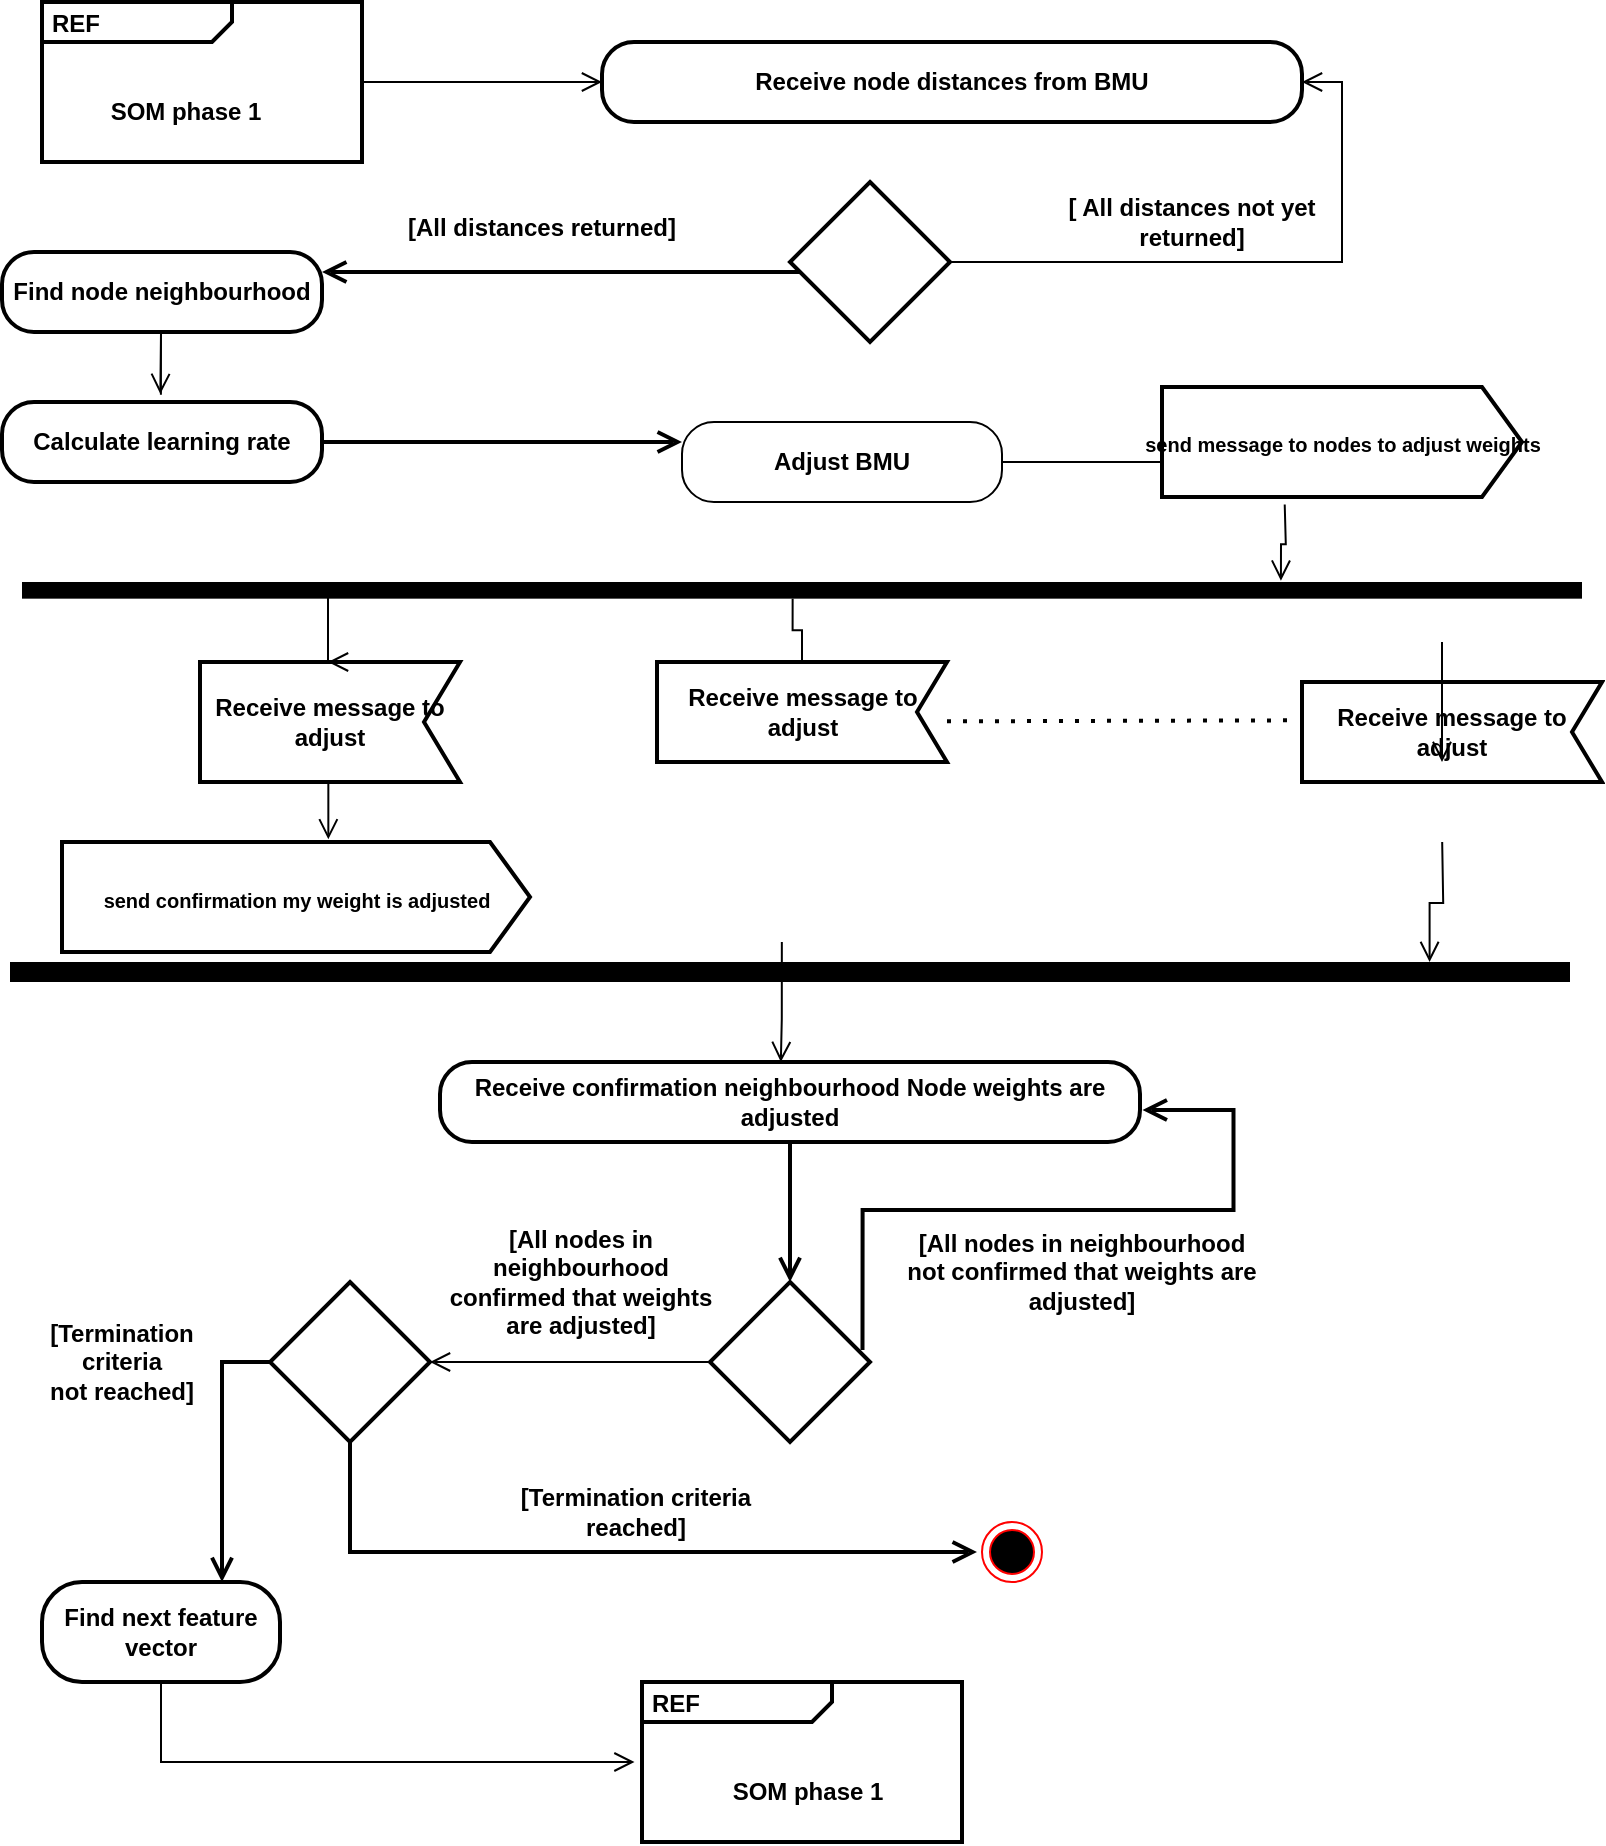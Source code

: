 <mxfile version="15.8.3" type="github">
  <diagram id="KT-87yykqK8TVKUzaxC3" name="Page-1">
    <mxGraphModel dx="1730" dy="-197" grid="1" gridSize="10" guides="1" tooltips="1" connect="1" arrows="1" fold="1" page="1" pageScale="1" pageWidth="827" pageHeight="1169" math="0" shadow="0">
      <root>
        <mxCell id="0" />
        <mxCell id="1" parent="0" />
        <mxCell id="LN7OU6Dx7ajpe7y_HlBM-2" value="" style="endArrow=none;dashed=1;html=1;dashPattern=1 3;strokeWidth=2;rounded=0;" parent="1" edge="1">
          <mxGeometry width="50" height="50" relative="1" as="geometry">
            <mxPoint x="492.5" y="1559.67" as="sourcePoint" />
            <mxPoint x="662.5" y="1559.17" as="targetPoint" />
          </mxGeometry>
        </mxCell>
        <mxCell id="LN7OU6Dx7ajpe7y_HlBM-18" value="&lt;b&gt;[All nodes in neighbourhood not confirmed that weights are adjusted]&lt;/b&gt;" style="text;html=1;strokeColor=none;fillColor=none;align=center;verticalAlign=middle;whiteSpace=wrap;rounded=0;labelBackgroundColor=#FFFFFF;" parent="1" vertex="1">
          <mxGeometry x="470" y="1820" width="180" height="30" as="geometry" />
        </mxCell>
        <mxCell id="LN7OU6Dx7ajpe7y_HlBM-20" value="&lt;b&gt;[Termination criteria reached]&lt;/b&gt;" style="text;html=1;strokeColor=none;fillColor=none;align=center;verticalAlign=middle;whiteSpace=wrap;rounded=0;labelBackgroundColor=#FFFFFF;" parent="1" vertex="1">
          <mxGeometry x="260" y="1940" width="154" height="30" as="geometry" />
        </mxCell>
        <mxCell id="LN7OU6Dx7ajpe7y_HlBM-23" value="" style="html=1;points=[];perimeter=orthogonalPerimeter;fillColor=#000000;strokeColor=none;direction=north;" parent="1" vertex="1">
          <mxGeometry x="30" y="1490" width="780" height="8.33" as="geometry" />
        </mxCell>
        <mxCell id="_mFUUYPiHRBAVBRhQgEM-2" value="&lt;b&gt;[Termination criteria not&amp;nbsp;reached]&lt;/b&gt;" style="text;html=1;strokeColor=none;fillColor=none;align=center;verticalAlign=middle;whiteSpace=wrap;rounded=0;labelBackgroundColor=#FFFFFF;rotation=0;" parent="1" vertex="1">
          <mxGeometry x="30" y="1865" width="100" height="30" as="geometry" />
        </mxCell>
        <mxCell id="45yZecYVdpde9K0zM8W2-2" value="&lt;b&gt;Receive node distances from BMU&lt;/b&gt;" style="rounded=1;whiteSpace=wrap;html=1;arcSize=40;fontColor=#000000;fillColor=#FFFFFF;strokeColor=#000000;strokeWidth=2;" vertex="1" parent="1">
          <mxGeometry x="320" y="1220" width="350" height="40" as="geometry" />
        </mxCell>
        <mxCell id="45yZecYVdpde9K0zM8W2-3" value="" style="rhombus;whiteSpace=wrap;html=1;strokeWidth=2;" vertex="1" parent="1">
          <mxGeometry x="414" y="1290" width="80" height="80" as="geometry" />
        </mxCell>
        <mxCell id="45yZecYVdpde9K0zM8W2-4" value="" style="edgeStyle=orthogonalEdgeStyle;html=1;verticalAlign=bottom;endArrow=open;endSize=8;strokeColor=#000000;rounded=0;entryX=1;entryY=0.5;entryDx=0;entryDy=0;exitX=1;exitY=0.5;exitDx=0;exitDy=0;" edge="1" parent="1" source="45yZecYVdpde9K0zM8W2-3" target="45yZecYVdpde9K0zM8W2-2">
          <mxGeometry relative="1" as="geometry">
            <mxPoint x="1380" y="2310" as="targetPoint" />
            <mxPoint x="1380" y="2300" as="sourcePoint" />
            <Array as="points">
              <mxPoint x="690" y="1330" />
              <mxPoint x="690" y="1240" />
            </Array>
          </mxGeometry>
        </mxCell>
        <mxCell id="45yZecYVdpde9K0zM8W2-7" value="&lt;b&gt;Calculate learning rate&lt;/b&gt;" style="rounded=1;whiteSpace=wrap;html=1;arcSize=40;fontColor=#000000;fillColor=#FFFFFF;strokeColor=#000000;strokeWidth=2;" vertex="1" parent="1">
          <mxGeometry x="20" y="1400" width="160" height="40" as="geometry" />
        </mxCell>
        <mxCell id="45yZecYVdpde9K0zM8W2-9" value="&lt;b&gt;Adjust BMU&lt;/b&gt;" style="rounded=1;whiteSpace=wrap;html=1;arcSize=40;fontColor=#000000;fillColor=#FFFFFF;strokeColor=#000000;" vertex="1" parent="1">
          <mxGeometry x="360" y="1410" width="160" height="40" as="geometry" />
        </mxCell>
        <mxCell id="45yZecYVdpde9K0zM8W2-11" value="" style="edgeStyle=orthogonalEdgeStyle;html=1;verticalAlign=bottom;endArrow=open;endSize=8;strokeColor=#000000;rounded=0;exitX=1;exitY=0.5;exitDx=0;exitDy=0;entryX=0;entryY=0.5;entryDx=0;entryDy=0;" edge="1" parent="1" source="45yZecYVdpde9K0zM8W2-9">
          <mxGeometry relative="1" as="geometry">
            <mxPoint x="610" y="1430" as="targetPoint" />
            <mxPoint x="919.29" y="2070" as="sourcePoint" />
            <Array as="points" />
          </mxGeometry>
        </mxCell>
        <mxCell id="45yZecYVdpde9K0zM8W2-12" value="&lt;b&gt;Find node neighbourhood&lt;/b&gt;" style="rounded=1;whiteSpace=wrap;html=1;arcSize=40;fontColor=#000000;fillColor=#FFFFFF;strokeColor=#000000;strokeWidth=2;" vertex="1" parent="1">
          <mxGeometry x="20" y="1325" width="160" height="40" as="geometry" />
        </mxCell>
        <mxCell id="45yZecYVdpde9K0zM8W2-14" value="&lt;span&gt;&lt;b&gt;[ All distances not yet returned]&lt;/b&gt;&lt;/span&gt;" style="text;html=1;strokeColor=none;fillColor=none;align=center;verticalAlign=middle;whiteSpace=wrap;rounded=0;labelBackgroundColor=#FFFFFF;" vertex="1" parent="1">
          <mxGeometry x="540" y="1295" width="150" height="30" as="geometry" />
        </mxCell>
        <mxCell id="45yZecYVdpde9K0zM8W2-15" value="&lt;span&gt;&lt;b&gt;[All distances returned]&lt;/b&gt;&lt;/span&gt;" style="text;html=1;strokeColor=none;fillColor=none;align=center;verticalAlign=middle;whiteSpace=wrap;rounded=0;labelBackgroundColor=#FFFFFF;" vertex="1" parent="1">
          <mxGeometry x="200" y="1300" width="180" height="25" as="geometry" />
        </mxCell>
        <mxCell id="45yZecYVdpde9K0zM8W2-16" value="" style="edgeStyle=orthogonalEdgeStyle;html=1;verticalAlign=bottom;endArrow=open;endSize=8;strokeColor=#000000;rounded=0;exitX=0.321;exitY=1.032;exitDx=0;exitDy=0;entryX=1.08;entryY=0.807;entryDx=0;entryDy=0;entryPerimeter=0;exitPerimeter=0;" edge="1" parent="1" target="LN7OU6Dx7ajpe7y_HlBM-23">
          <mxGeometry relative="1" as="geometry">
            <mxPoint x="1430" y="2380.5" as="targetPoint" />
            <mxPoint x="661.36" y="1451.28" as="sourcePoint" />
            <Array as="points" />
          </mxGeometry>
        </mxCell>
        <mxCell id="45yZecYVdpde9K0zM8W2-22" value="" style="edgeStyle=orthogonalEdgeStyle;html=1;verticalAlign=bottom;endArrow=open;endSize=8;strokeColor=#000000;rounded=0;" edge="1" parent="1">
          <mxGeometry relative="1" as="geometry">
            <mxPoint x="99.17" y="1396" as="targetPoint" />
            <mxPoint x="99.46" y="1396.33" as="sourcePoint" />
            <Array as="points">
              <mxPoint x="99.46" y="1365" />
              <mxPoint x="99.46" y="1365" />
            </Array>
          </mxGeometry>
        </mxCell>
        <mxCell id="45yZecYVdpde9K0zM8W2-23" value="" style="edgeStyle=orthogonalEdgeStyle;html=1;verticalAlign=bottom;endArrow=open;endSize=8;strokeColor=#000000;rounded=0;entryX=1;entryY=0.25;entryDx=0;entryDy=0;startArrow=none;exitX=0.063;exitY=0.563;exitDx=0;exitDy=0;exitPerimeter=0;strokeWidth=2;" edge="1" parent="1" source="45yZecYVdpde9K0zM8W2-3" target="45yZecYVdpde9K0zM8W2-12">
          <mxGeometry relative="1" as="geometry">
            <mxPoint x="1025" y="2305" as="targetPoint" />
            <mxPoint x="1285" y="2305" as="sourcePoint" />
            <Array as="points" />
          </mxGeometry>
        </mxCell>
        <mxCell id="45yZecYVdpde9K0zM8W2-31" value="&lt;p style=&quot;margin: 0px ; margin-top: 4px ; margin-left: 5px ; text-align: left&quot;&gt;&lt;b&gt;REF&amp;nbsp;&lt;/b&gt;&lt;/p&gt;" style="html=1;shape=mxgraph.sysml.package;overflow=fill;labelX=95;align=left;spacingLeft=5;verticalAlign=top;spacingTop=-3;strokeWidth=2;" vertex="1" parent="1">
          <mxGeometry x="40" y="1200" width="160" height="80" as="geometry" />
        </mxCell>
        <mxCell id="45yZecYVdpde9K0zM8W2-32" value="" style="edgeStyle=orthogonalEdgeStyle;html=1;verticalAlign=bottom;endArrow=open;endSize=8;strokeColor=#000000;rounded=0;entryX=0;entryY=0.5;entryDx=0;entryDy=0;exitX=1;exitY=0.5;exitDx=0;exitDy=0;exitPerimeter=0;" edge="1" parent="1" source="45yZecYVdpde9K0zM8W2-31" target="45yZecYVdpde9K0zM8W2-2">
          <mxGeometry relative="1" as="geometry">
            <mxPoint x="1310" y="2180" as="targetPoint" />
            <mxPoint x="1160" y="2080" as="sourcePoint" />
            <Array as="points">
              <mxPoint x="280" y="1240" />
            </Array>
          </mxGeometry>
        </mxCell>
        <mxCell id="45yZecYVdpde9K0zM8W2-33" value="&lt;p style=&quot;margin: 0px ; margin-top: 4px ; margin-left: 5px ; text-align: left&quot;&gt;&lt;b&gt;REF&lt;/b&gt;&lt;/p&gt;" style="html=1;shape=mxgraph.sysml.package;overflow=fill;labelX=95;align=left;spacingLeft=5;verticalAlign=top;spacingTop=-3;strokeWidth=2;" vertex="1" parent="1">
          <mxGeometry x="340" y="2040" width="160" height="80" as="geometry" />
        </mxCell>
        <mxCell id="45yZecYVdpde9K0zM8W2-37" value="Receive message to adjust" style="shape=mxgraph.sysml.accEvent;flipH=1;whiteSpace=wrap;align=center;strokeWidth=2;fontStyle=1" vertex="1" parent="1">
          <mxGeometry x="119" y="1530" width="130" height="60" as="geometry" />
        </mxCell>
        <mxCell id="45yZecYVdpde9K0zM8W2-39" value="Receive message to adjust" style="shape=mxgraph.sysml.accEvent;flipH=1;whiteSpace=wrap;align=center;fontStyle=1;strokeWidth=2;" vertex="1" parent="1">
          <mxGeometry x="670" y="1540" width="150" height="50" as="geometry" />
        </mxCell>
        <mxCell id="45yZecYVdpde9K0zM8W2-42" value="&lt;font style=&quot;font-size: 10px&quot;&gt;&lt;b&gt;send message to nodes to adjust weights&lt;/b&gt;&lt;/font&gt;" style="html=1;shape=mxgraph.infographic.ribbonSimple;notch1=0;notch2=20;align=center;verticalAlign=middle;fontSize=14;fontStyle=0;fillColor=#FFFFFF;strokeWidth=2;" vertex="1" parent="1">
          <mxGeometry x="600" y="1392.5" width="180" height="55" as="geometry" />
        </mxCell>
        <mxCell id="45yZecYVdpde9K0zM8W2-44" value="" style="edgeStyle=orthogonalEdgeStyle;html=1;verticalAlign=bottom;endArrow=open;endSize=8;strokeColor=#000000;rounded=0;entryX=0;entryY=0.25;entryDx=0;entryDy=0;exitX=1;exitY=0.5;exitDx=0;exitDy=0;strokeWidth=2;" edge="1" parent="1" source="45yZecYVdpde9K0zM8W2-7" target="45yZecYVdpde9K0zM8W2-9">
          <mxGeometry relative="1" as="geometry">
            <mxPoint x="320" y="1550" as="targetPoint" />
            <mxPoint x="220" y="1570" as="sourcePoint" />
            <Array as="points" />
          </mxGeometry>
        </mxCell>
        <mxCell id="45yZecYVdpde9K0zM8W2-48" value="" style="edgeStyle=orthogonalEdgeStyle;html=1;verticalAlign=bottom;endArrow=open;endSize=8;strokeColor=#000000;rounded=0;" edge="1" parent="1">
          <mxGeometry relative="1" as="geometry">
            <mxPoint x="183.17" y="1618.67" as="targetPoint" />
            <mxPoint x="183.17" y="1590" as="sourcePoint" />
            <Array as="points">
              <mxPoint x="183.67" y="1590.34" />
              <mxPoint x="183.67" y="1590.34" />
            </Array>
          </mxGeometry>
        </mxCell>
        <mxCell id="45yZecYVdpde9K0zM8W2-49" value="" style="edgeStyle=orthogonalEdgeStyle;html=1;verticalAlign=bottom;endArrow=open;endSize=8;strokeColor=#000000;rounded=0;" edge="1" parent="1">
          <mxGeometry relative="1" as="geometry">
            <mxPoint x="183" y="1530" as="targetPoint" />
            <mxPoint x="183" y="1494" as="sourcePoint" />
            <Array as="points">
              <mxPoint x="182" y="1530" />
              <mxPoint x="184" y="1530" />
              <mxPoint x="184" y="1590" />
            </Array>
          </mxGeometry>
        </mxCell>
        <mxCell id="45yZecYVdpde9K0zM8W2-52" value="" style="edgeStyle=orthogonalEdgeStyle;html=1;verticalAlign=bottom;endArrow=open;endSize=8;strokeColor=#000000;rounded=0;entryX=1;entryY=0.91;entryDx=0;entryDy=0;entryPerimeter=0;" edge="1" parent="1" target="45yZecYVdpde9K0zM8W2-54">
          <mxGeometry relative="1" as="geometry">
            <mxPoint x="740.09" y="1648.67" as="targetPoint" />
            <mxPoint x="740.09" y="1620" as="sourcePoint" />
            <Array as="points" />
          </mxGeometry>
        </mxCell>
        <mxCell id="45yZecYVdpde9K0zM8W2-53" value="" style="edgeStyle=orthogonalEdgeStyle;html=1;verticalAlign=bottom;endArrow=open;endSize=8;strokeColor=#000000;rounded=0;" edge="1" parent="1">
          <mxGeometry relative="1" as="geometry">
            <mxPoint x="740.0" y="1580" as="targetPoint" />
            <mxPoint x="740.0" y="1551.33" as="sourcePoint" />
            <Array as="points">
              <mxPoint x="740" y="1520" />
              <mxPoint x="740" y="1520" />
            </Array>
          </mxGeometry>
        </mxCell>
        <mxCell id="45yZecYVdpde9K0zM8W2-54" value="" style="html=1;points=[];perimeter=orthogonalPerimeter;fillColor=#000000;strokeColor=none;direction=north;" vertex="1" parent="1">
          <mxGeometry x="24" y="1680" width="780" height="10" as="geometry" />
        </mxCell>
        <mxCell id="45yZecYVdpde9K0zM8W2-55" value="" style="edgeStyle=orthogonalEdgeStyle;html=1;verticalAlign=bottom;endArrow=open;endSize=8;strokeColor=#000000;rounded=0;" edge="1" parent="1">
          <mxGeometry relative="1" as="geometry">
            <mxPoint x="409.42" y="1730" as="targetPoint" />
            <mxPoint x="409.92" y="1670" as="sourcePoint" />
            <Array as="points">
              <mxPoint x="409.42" y="1708.33" />
              <mxPoint x="409.42" y="1708.33" />
            </Array>
          </mxGeometry>
        </mxCell>
        <mxCell id="45yZecYVdpde9K0zM8W2-56" value="&lt;b&gt;Receive confirmation neighbourhood Node weights are adjusted&lt;/b&gt;" style="rounded=1;whiteSpace=wrap;html=1;arcSize=40;fontColor=#000000;fillColor=#FFFFFF;strokeColor=#000000;strokeWidth=2;" vertex="1" parent="1">
          <mxGeometry x="239" y="1730" width="350" height="40" as="geometry" />
        </mxCell>
        <mxCell id="45yZecYVdpde9K0zM8W2-57" value="" style="edgeStyle=orthogonalEdgeStyle;html=1;verticalAlign=bottom;endArrow=open;endSize=8;strokeColor=#000000;rounded=0;entryX=0.5;entryY=0;entryDx=0;entryDy=0;strokeWidth=2;" edge="1" parent="1" target="45yZecYVdpde9K0zM8W2-58">
          <mxGeometry relative="1" as="geometry">
            <mxPoint x="409.42" y="1830" as="targetPoint" />
            <mxPoint x="409.42" y="1770" as="sourcePoint" />
            <Array as="points">
              <mxPoint x="414" y="1770" />
            </Array>
          </mxGeometry>
        </mxCell>
        <mxCell id="45yZecYVdpde9K0zM8W2-58" value="" style="rhombus;whiteSpace=wrap;html=1;strokeWidth=2;" vertex="1" parent="1">
          <mxGeometry x="374" y="1840" width="80" height="80" as="geometry" />
        </mxCell>
        <mxCell id="45yZecYVdpde9K0zM8W2-59" value="" style="edgeStyle=orthogonalEdgeStyle;html=1;verticalAlign=bottom;endArrow=open;endSize=8;strokeColor=#000000;rounded=0;exitX=1;exitY=0.5;exitDx=0;exitDy=0;entryX=1;entryY=0.5;entryDx=0;entryDy=0;strokeWidth=2;" edge="1" parent="1">
          <mxGeometry relative="1" as="geometry">
            <mxPoint x="590.25" y="1754" as="targetPoint" />
            <mxPoint x="450.25" y="1874" as="sourcePoint" />
            <Array as="points">
              <mxPoint x="450.75" y="1804" />
              <mxPoint x="635.75" y="1804" />
              <mxPoint x="635.75" y="1754" />
            </Array>
          </mxGeometry>
        </mxCell>
        <mxCell id="45yZecYVdpde9K0zM8W2-60" value="" style="edgeStyle=orthogonalEdgeStyle;html=1;verticalAlign=bottom;endArrow=open;endSize=8;strokeColor=#000000;rounded=0;startArrow=none;exitX=0;exitY=0.5;exitDx=0;exitDy=0;" edge="1" parent="1" source="45yZecYVdpde9K0zM8W2-58" target="45yZecYVdpde9K0zM8W2-61">
          <mxGeometry relative="1" as="geometry">
            <mxPoint x="240" y="1875" as="targetPoint" />
            <mxPoint x="370" y="1875" as="sourcePoint" />
            <Array as="points">
              <mxPoint x="330" y="1880" />
              <mxPoint x="330" y="1880" />
            </Array>
          </mxGeometry>
        </mxCell>
        <mxCell id="45yZecYVdpde9K0zM8W2-61" value="" style="rhombus;whiteSpace=wrap;html=1;strokeWidth=2;" vertex="1" parent="1">
          <mxGeometry x="154" y="1840" width="80" height="80" as="geometry" />
        </mxCell>
        <mxCell id="45yZecYVdpde9K0zM8W2-62" value="" style="edgeStyle=orthogonalEdgeStyle;html=1;verticalAlign=bottom;endArrow=open;endSize=8;strokeColor=#000000;rounded=0;strokeWidth=2;exitX=0;exitY=0.5;exitDx=0;exitDy=0;" edge="1" parent="1" source="45yZecYVdpde9K0zM8W2-61">
          <mxGeometry relative="1" as="geometry">
            <mxPoint x="130" y="1990" as="targetPoint" />
            <mxPoint x="150" y="1950" as="sourcePoint" />
            <Array as="points">
              <mxPoint x="130" y="1880" />
            </Array>
          </mxGeometry>
        </mxCell>
        <mxCell id="45yZecYVdpde9K0zM8W2-64" value="&lt;b&gt;Find next feature vector&lt;/b&gt;" style="rounded=1;whiteSpace=wrap;html=1;arcSize=40;fontColor=#000000;fillColor=#FFFFFF;strokeColor=#000000;direction=south;strokeWidth=2;" vertex="1" parent="1">
          <mxGeometry x="40" y="1990" width="119" height="50" as="geometry" />
        </mxCell>
        <mxCell id="45yZecYVdpde9K0zM8W2-65" value="" style="edgeStyle=orthogonalEdgeStyle;html=1;verticalAlign=bottom;endArrow=open;endSize=8;strokeColor=#000000;rounded=0;entryX=0;entryY=0.25;entryDx=0;entryDy=0;exitX=1;exitY=0.5;exitDx=0;exitDy=0;" edge="1" parent="1" source="45yZecYVdpde9K0zM8W2-64">
          <mxGeometry relative="1" as="geometry">
            <mxPoint x="336.25" y="2080" as="targetPoint" />
            <mxPoint x="150" y="2080" as="sourcePoint" />
            <Array as="points">
              <mxPoint x="100" y="2080" />
            </Array>
          </mxGeometry>
        </mxCell>
        <mxCell id="45yZecYVdpde9K0zM8W2-66" value="" style="edgeStyle=orthogonalEdgeStyle;html=1;verticalAlign=bottom;endArrow=open;endSize=8;strokeColor=#000000;rounded=0;entryX=0;entryY=0.5;entryDx=0;entryDy=0;exitX=0.5;exitY=1;exitDx=0;exitDy=0;strokeWidth=2;" edge="1" parent="1" source="45yZecYVdpde9K0zM8W2-61">
          <mxGeometry relative="1" as="geometry">
            <mxPoint x="507.5" y="1975" as="targetPoint" />
            <mxPoint x="212.5" y="1940" as="sourcePoint" />
            <Array as="points">
              <mxPoint x="194" y="1975" />
            </Array>
          </mxGeometry>
        </mxCell>
        <mxCell id="45yZecYVdpde9K0zM8W2-67" value="" style="ellipse;html=1;shape=endState;fillColor=#000000;strokeColor=#ff0000;" vertex="1" parent="1">
          <mxGeometry x="510" y="1960" width="30" height="30" as="geometry" />
        </mxCell>
        <mxCell id="45yZecYVdpde9K0zM8W2-69" value="&lt;b&gt;[All nodes in neighbourhood confirmed that weights are adjusted]&lt;/b&gt;" style="text;html=1;strokeColor=none;fillColor=none;align=center;verticalAlign=middle;whiteSpace=wrap;rounded=0;labelBackgroundColor=#FFFFFF;" vertex="1" parent="1">
          <mxGeometry x="239" y="1830" width="141" height="20" as="geometry" />
        </mxCell>
        <mxCell id="45yZecYVdpde9K0zM8W2-71" value="&lt;b style=&quot;font-size: 12px ; text-align: left&quot;&gt;SOM phase 1&lt;/b&gt;" style="text;html=1;strokeColor=none;fillColor=none;align=center;verticalAlign=middle;whiteSpace=wrap;rounded=0;fontSize=10;" vertex="1" parent="1">
          <mxGeometry x="70" y="1240" width="84" height="30" as="geometry" />
        </mxCell>
        <mxCell id="45yZecYVdpde9K0zM8W2-75" value="&lt;b style=&quot;font-size: 12px ; text-align: left&quot;&gt;SOM phase 1&lt;/b&gt;" style="text;html=1;strokeColor=none;fillColor=none;align=center;verticalAlign=middle;whiteSpace=wrap;rounded=0;fontSize=10;" vertex="1" parent="1">
          <mxGeometry x="380" y="2080" width="86" height="30" as="geometry" />
        </mxCell>
        <mxCell id="45yZecYVdpde9K0zM8W2-77" style="edgeStyle=orthogonalEdgeStyle;rounded=0;orthogonalLoop=1;jettySize=auto;html=1;exitX=0.5;exitY=1;exitDx=0;exitDy=0;fontSize=10;strokeWidth=2;" edge="1" parent="1" source="45yZecYVdpde9K0zM8W2-75" target="45yZecYVdpde9K0zM8W2-75">
          <mxGeometry relative="1" as="geometry" />
        </mxCell>
        <mxCell id="45yZecYVdpde9K0zM8W2-38" value="Receive message to adjust" style="shape=mxgraph.sysml.accEvent;flipH=1;whiteSpace=wrap;align=center;fontStyle=1;strokeWidth=2;" vertex="1" parent="1">
          <mxGeometry x="347.5" y="1530" width="145" height="50" as="geometry" />
        </mxCell>
        <mxCell id="45yZecYVdpde9K0zM8W2-78" value="" style="edgeStyle=orthogonalEdgeStyle;html=1;verticalAlign=bottom;endArrow=none;endSize=8;strokeColor=#000000;rounded=0;exitX=0;exitY=0.494;exitDx=0;exitDy=0;exitPerimeter=0;" edge="1" parent="1" source="LN7OU6Dx7ajpe7y_HlBM-23" target="45yZecYVdpde9K0zM8W2-38">
          <mxGeometry relative="1" as="geometry">
            <mxPoint x="414" y="1580" as="targetPoint" />
            <mxPoint x="415.32" y="1498.33" as="sourcePoint" />
            <Array as="points" />
          </mxGeometry>
        </mxCell>
        <mxCell id="45yZecYVdpde9K0zM8W2-79" value="&lt;span style=&quot;font-size: 10px&quot;&gt;&lt;b&gt;send confirmation my weight is adjusted&lt;/b&gt;&lt;/span&gt;" style="html=1;shape=mxgraph.infographic.ribbonSimple;notch1=0;notch2=20;align=center;verticalAlign=middle;fontSize=14;fontStyle=0;fillColor=#FFFFFF;strokeWidth=2;" vertex="1" parent="1">
          <mxGeometry x="50" y="1620" width="234" height="55" as="geometry" />
        </mxCell>
      </root>
    </mxGraphModel>
  </diagram>
</mxfile>
